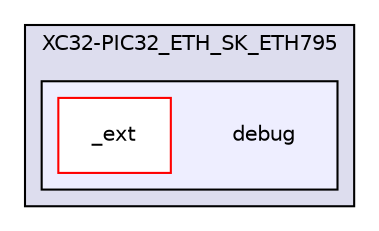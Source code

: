 digraph "C:/Users/mainuser/Desktop/School/SeniorProject/EthKitTCP/TCPIP/CodeFromMicrochip/MPLAB.X/build/XC32-PIC32_ETH_SK_ETH795/debug" {
  compound=true
  node [ fontsize="10", fontname="Helvetica"];
  edge [ labelfontsize="10", labelfontname="Helvetica"];
  subgraph clusterdir_002a13da1bae8bf9a22a2692fae1bc8d {
    graph [ bgcolor="#ddddee", pencolor="black", label="XC32-PIC32_ETH_SK_ETH795" fontname="Helvetica", fontsize="10", URL="dir_002a13da1bae8bf9a22a2692fae1bc8d.html"]
  subgraph clusterdir_7a4e8fc8fea58cc988687f428aa6a444 {
    graph [ bgcolor="#eeeeff", pencolor="black", label="" URL="dir_7a4e8fc8fea58cc988687f428aa6a444.html"];
    dir_7a4e8fc8fea58cc988687f428aa6a444 [shape=plaintext label="debug"];
    dir_39a72124c222e0de1c6ba78aff57b905 [shape=box label="_ext" color="red" fillcolor="white" style="filled" URL="dir_39a72124c222e0de1c6ba78aff57b905.html"];
  }
  }
}
